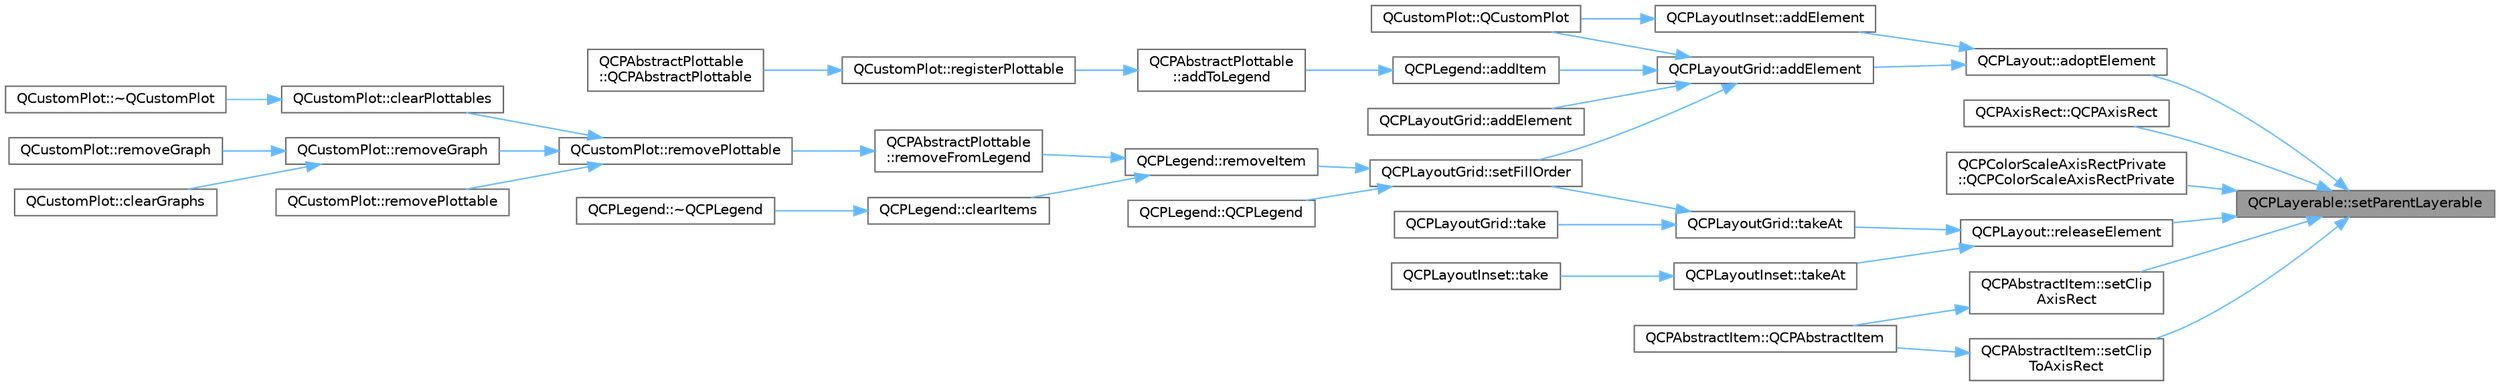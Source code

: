digraph "QCPLayerable::setParentLayerable"
{
 // LATEX_PDF_SIZE
  bgcolor="transparent";
  edge [fontname=Helvetica,fontsize=10,labelfontname=Helvetica,labelfontsize=10];
  node [fontname=Helvetica,fontsize=10,shape=box,height=0.2,width=0.4];
  rankdir="RL";
  Node1 [label="QCPLayerable::setParentLayerable",height=0.2,width=0.4,color="gray40", fillcolor="grey60", style="filled", fontcolor="black",tooltip=" "];
  Node1 -> Node2 [dir="back",color="steelblue1",style="solid"];
  Node2 [label="QCPLayout::adoptElement",height=0.2,width=0.4,color="grey40", fillcolor="white", style="filled",URL="$class_q_c_p_layout.html#af6dbbc24156a808da29cd1ec031729a3",tooltip=" "];
  Node2 -> Node3 [dir="back",color="steelblue1",style="solid"];
  Node3 [label="QCPLayoutGrid::addElement",height=0.2,width=0.4,color="grey40", fillcolor="white", style="filled",URL="$class_q_c_p_layout_grid.html#adff1a2ca691ed83d2d24a4cd1fe17012",tooltip=" "];
  Node3 -> Node4 [dir="back",color="steelblue1",style="solid"];
  Node4 [label="QCPLayoutGrid::addElement",height=0.2,width=0.4,color="grey40", fillcolor="white", style="filled",URL="$class_q_c_p_layout_grid.html#a4c44025dd25acd27e053cadfd448ad7b",tooltip=" "];
  Node3 -> Node5 [dir="back",color="steelblue1",style="solid"];
  Node5 [label="QCPLegend::addItem",height=0.2,width=0.4,color="grey40", fillcolor="white", style="filled",URL="$class_q_c_p_legend.html#a3ab274de52d2951faea45a6d975e6b3f",tooltip=" "];
  Node5 -> Node6 [dir="back",color="steelblue1",style="solid"];
  Node6 [label="QCPAbstractPlottable\l::addToLegend",height=0.2,width=0.4,color="grey40", fillcolor="white", style="filled",URL="$class_q_c_p_abstract_plottable.html#aa64e93cb5b606d8110d2cc0a349bb30f",tooltip=" "];
  Node6 -> Node7 [dir="back",color="steelblue1",style="solid"];
  Node7 [label="QCustomPlot::registerPlottable",height=0.2,width=0.4,color="grey40", fillcolor="white", style="filled",URL="$class_q_custom_plot.html#aeba7733bb9fadfb5a375b3f40de9e58a",tooltip=" "];
  Node7 -> Node8 [dir="back",color="steelblue1",style="solid"];
  Node8 [label="QCPAbstractPlottable\l::QCPAbstractPlottable",height=0.2,width=0.4,color="grey40", fillcolor="white", style="filled",URL="$class_q_c_p_abstract_plottable.html#af78a036e40db6f53a31abadc5323715a",tooltip=" "];
  Node3 -> Node9 [dir="back",color="steelblue1",style="solid"];
  Node9 [label="QCustomPlot::QCustomPlot",height=0.2,width=0.4,color="grey40", fillcolor="white", style="filled",URL="$class_q_custom_plot.html#a45b99626558651a6428b83972b0b34b8",tooltip=" "];
  Node3 -> Node10 [dir="back",color="steelblue1",style="solid"];
  Node10 [label="QCPLayoutGrid::setFillOrder",height=0.2,width=0.4,color="grey40", fillcolor="white", style="filled",URL="$class_q_c_p_layout_grid.html#affc2f3cfd22f28698c5b29b960d2a391",tooltip=" "];
  Node10 -> Node11 [dir="back",color="steelblue1",style="solid"];
  Node11 [label="QCPLegend::QCPLegend",height=0.2,width=0.4,color="grey40", fillcolor="white", style="filled",URL="$class_q_c_p_legend.html#a0001a456989bd07ea378883651fabd72",tooltip=" "];
  Node10 -> Node12 [dir="back",color="steelblue1",style="solid"];
  Node12 [label="QCPLegend::removeItem",height=0.2,width=0.4,color="grey40", fillcolor="white", style="filled",URL="$class_q_c_p_legend.html#ac91595c3eaa746fe6321d2eb952c63bb",tooltip=" "];
  Node12 -> Node13 [dir="back",color="steelblue1",style="solid"];
  Node13 [label="QCPLegend::clearItems",height=0.2,width=0.4,color="grey40", fillcolor="white", style="filled",URL="$class_q_c_p_legend.html#a24795c7250eb5214fcea16b7217b4dfb",tooltip=" "];
  Node13 -> Node14 [dir="back",color="steelblue1",style="solid"];
  Node14 [label="QCPLegend::~QCPLegend",height=0.2,width=0.4,color="grey40", fillcolor="white", style="filled",URL="$class_q_c_p_legend.html#a52b305572e20f4e7cb37e945e2b9bec0",tooltip=" "];
  Node12 -> Node15 [dir="back",color="steelblue1",style="solid"];
  Node15 [label="QCPAbstractPlottable\l::removeFromLegend",height=0.2,width=0.4,color="grey40", fillcolor="white", style="filled",URL="$class_q_c_p_abstract_plottable.html#a3cc235007e2343a65ad4f463767e0e20",tooltip=" "];
  Node15 -> Node16 [dir="back",color="steelblue1",style="solid"];
  Node16 [label="QCustomPlot::removePlottable",height=0.2,width=0.4,color="grey40", fillcolor="white", style="filled",URL="$class_q_custom_plot.html#af3dafd56884208474f311d6226513ab2",tooltip=" "];
  Node16 -> Node17 [dir="back",color="steelblue1",style="solid"];
  Node17 [label="QCustomPlot::clearPlottables",height=0.2,width=0.4,color="grey40", fillcolor="white", style="filled",URL="$class_q_custom_plot.html#a9a409bb3201878adb7ffba1c89c4e004",tooltip=" "];
  Node17 -> Node18 [dir="back",color="steelblue1",style="solid"];
  Node18 [label="QCustomPlot::~QCustomPlot",height=0.2,width=0.4,color="grey40", fillcolor="white", style="filled",URL="$class_q_custom_plot.html#a75d9b6f599dcae706e45efd425c5499e",tooltip=" "];
  Node16 -> Node19 [dir="back",color="steelblue1",style="solid"];
  Node19 [label="QCustomPlot::removeGraph",height=0.2,width=0.4,color="grey40", fillcolor="white", style="filled",URL="$class_q_custom_plot.html#a903561be895fb6528a770d66ac5e6713",tooltip=" "];
  Node19 -> Node20 [dir="back",color="steelblue1",style="solid"];
  Node20 [label="QCustomPlot::clearGraphs",height=0.2,width=0.4,color="grey40", fillcolor="white", style="filled",URL="$class_q_custom_plot.html#ab0f3abff2d2f7df3668b5836f39207fa",tooltip=" "];
  Node19 -> Node21 [dir="back",color="steelblue1",style="solid"];
  Node21 [label="QCustomPlot::removeGraph",height=0.2,width=0.4,color="grey40", fillcolor="white", style="filled",URL="$class_q_custom_plot.html#a9554b3d2d5b10c0f884bd4010b6c192c",tooltip=" "];
  Node16 -> Node22 [dir="back",color="steelblue1",style="solid"];
  Node22 [label="QCustomPlot::removePlottable",height=0.2,width=0.4,color="grey40", fillcolor="white", style="filled",URL="$class_q_custom_plot.html#afc210e0021480f8119bccf37839dbcc8",tooltip=" "];
  Node2 -> Node23 [dir="back",color="steelblue1",style="solid"];
  Node23 [label="QCPLayoutInset::addElement",height=0.2,width=0.4,color="grey40", fillcolor="white", style="filled",URL="$class_q_c_p_layout_inset.html#ad61529eb576af7f04dff94abb10c745a",tooltip=" "];
  Node23 -> Node9 [dir="back",color="steelblue1",style="solid"];
  Node1 -> Node24 [dir="back",color="steelblue1",style="solid"];
  Node24 [label="QCPAxisRect::QCPAxisRect",height=0.2,width=0.4,color="grey40", fillcolor="white", style="filled",URL="$class_q_c_p_axis_rect.html#a60b31dece805462c1b82eea2e69ba042",tooltip=" "];
  Node1 -> Node25 [dir="back",color="steelblue1",style="solid"];
  Node25 [label="QCPColorScaleAxisRectPrivate\l::QCPColorScaleAxisRectPrivate",height=0.2,width=0.4,color="grey40", fillcolor="white", style="filled",URL="$class_q_c_p_color_scale_axis_rect_private.html#ad3b242f75dd2b33581364a4e668a80db",tooltip=" "];
  Node1 -> Node26 [dir="back",color="steelblue1",style="solid"];
  Node26 [label="QCPLayout::releaseElement",height=0.2,width=0.4,color="grey40", fillcolor="white", style="filled",URL="$class_q_c_p_layout.html#a4afbb4bef0071f72f91afdac4433a18e",tooltip=" "];
  Node26 -> Node27 [dir="back",color="steelblue1",style="solid"];
  Node27 [label="QCPLayoutGrid::takeAt",height=0.2,width=0.4,color="grey40", fillcolor="white", style="filled",URL="$class_q_c_p_layout_grid.html#a17dd220234d1bbf8835abcc666384d45",tooltip=" "];
  Node27 -> Node10 [dir="back",color="steelblue1",style="solid"];
  Node27 -> Node28 [dir="back",color="steelblue1",style="solid"];
  Node28 [label="QCPLayoutGrid::take",height=0.2,width=0.4,color="grey40", fillcolor="white", style="filled",URL="$class_q_c_p_layout_grid.html#aee961c2eb6cf8a85dcbc5a7d7b6c1a00",tooltip=" "];
  Node26 -> Node29 [dir="back",color="steelblue1",style="solid"];
  Node29 [label="QCPLayoutInset::takeAt",height=0.2,width=0.4,color="grey40", fillcolor="white", style="filled",URL="$class_q_c_p_layout_inset.html#abf2e8233f5b7051220907e62ded490a2",tooltip=" "];
  Node29 -> Node30 [dir="back",color="steelblue1",style="solid"];
  Node30 [label="QCPLayoutInset::take",height=0.2,width=0.4,color="grey40", fillcolor="white", style="filled",URL="$class_q_c_p_layout_inset.html#af7f13cc369f8190b5e7e17d5f39dfe1c",tooltip=" "];
  Node1 -> Node31 [dir="back",color="steelblue1",style="solid"];
  Node31 [label="QCPAbstractItem::setClip\lAxisRect",height=0.2,width=0.4,color="grey40", fillcolor="white", style="filled",URL="$class_q_c_p_abstract_item.html#a7dc75fcbcd10206fe0b75d757ea7a347",tooltip=" "];
  Node31 -> Node32 [dir="back",color="steelblue1",style="solid"];
  Node32 [label="QCPAbstractItem::QCPAbstractItem",height=0.2,width=0.4,color="grey40", fillcolor="white", style="filled",URL="$class_q_c_p_abstract_item.html#a9922507d8b4503a1fe1ed0b1030e23b6",tooltip=" "];
  Node1 -> Node33 [dir="back",color="steelblue1",style="solid"];
  Node33 [label="QCPAbstractItem::setClip\lToAxisRect",height=0.2,width=0.4,color="grey40", fillcolor="white", style="filled",URL="$class_q_c_p_abstract_item.html#a39e05b9d4176b9accafc746d16ca6a06",tooltip=" "];
  Node33 -> Node32 [dir="back",color="steelblue1",style="solid"];
}
